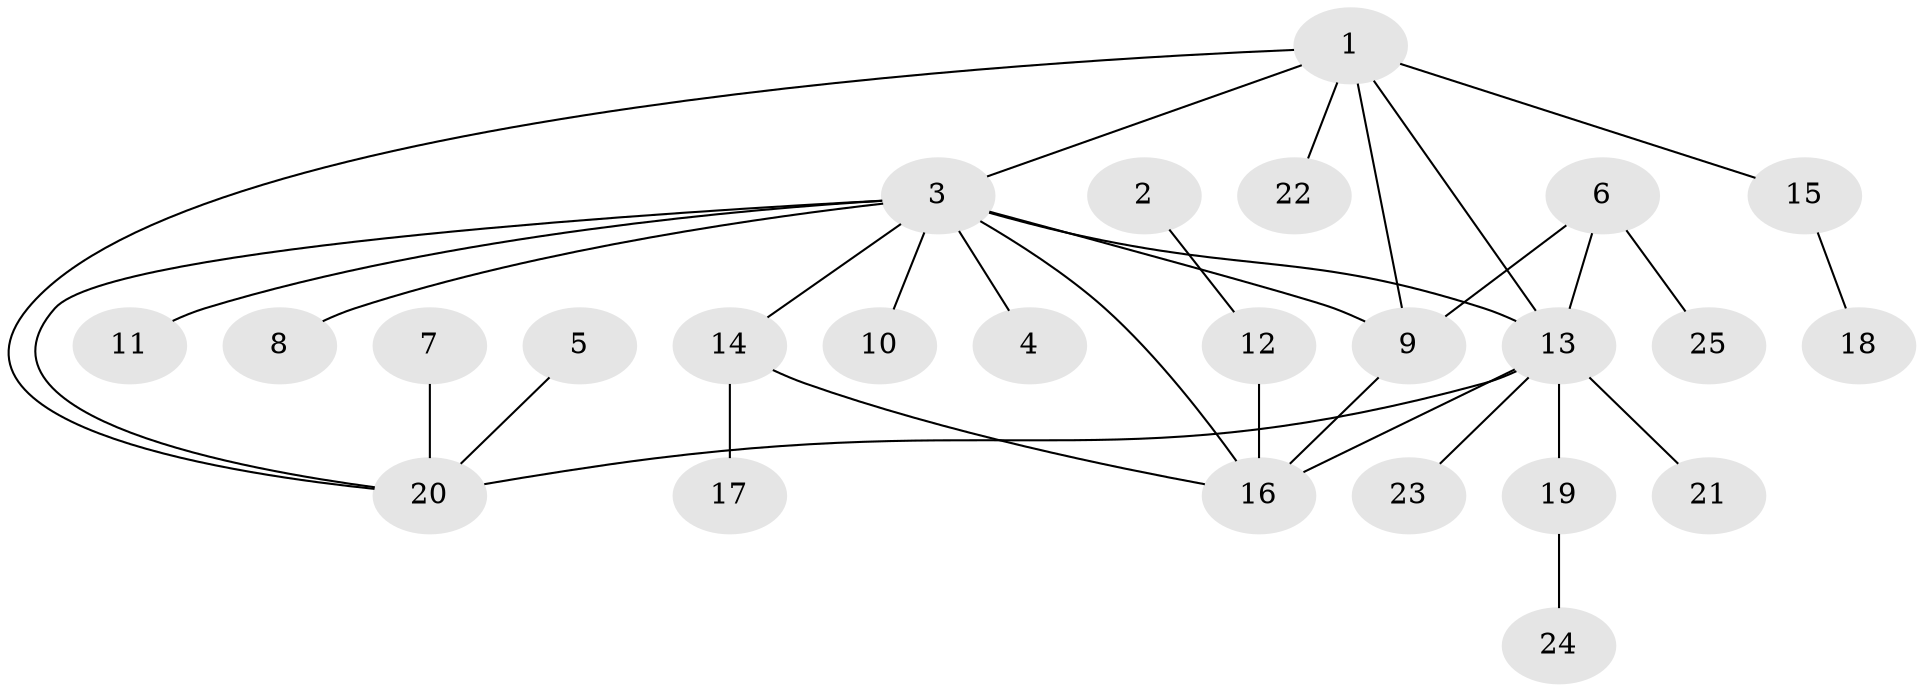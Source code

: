 // original degree distribution, {5: 0.08, 3: 0.06, 6: 0.02, 7: 0.04, 4: 0.12, 2: 0.14, 1: 0.54}
// Generated by graph-tools (version 1.1) at 2025/26/03/09/25 03:26:44]
// undirected, 25 vertices, 32 edges
graph export_dot {
graph [start="1"]
  node [color=gray90,style=filled];
  1;
  2;
  3;
  4;
  5;
  6;
  7;
  8;
  9;
  10;
  11;
  12;
  13;
  14;
  15;
  16;
  17;
  18;
  19;
  20;
  21;
  22;
  23;
  24;
  25;
  1 -- 3 [weight=1.0];
  1 -- 9 [weight=1.0];
  1 -- 13 [weight=1.0];
  1 -- 15 [weight=1.0];
  1 -- 20 [weight=1.0];
  1 -- 22 [weight=1.0];
  2 -- 12 [weight=1.0];
  3 -- 4 [weight=1.0];
  3 -- 8 [weight=1.0];
  3 -- 9 [weight=1.0];
  3 -- 10 [weight=1.0];
  3 -- 11 [weight=1.0];
  3 -- 13 [weight=1.0];
  3 -- 14 [weight=1.0];
  3 -- 16 [weight=1.0];
  3 -- 20 [weight=1.0];
  5 -- 20 [weight=1.0];
  6 -- 9 [weight=1.0];
  6 -- 13 [weight=1.0];
  6 -- 25 [weight=1.0];
  7 -- 20 [weight=1.0];
  9 -- 16 [weight=1.0];
  12 -- 16 [weight=1.0];
  13 -- 16 [weight=1.0];
  13 -- 19 [weight=1.0];
  13 -- 20 [weight=1.0];
  13 -- 21 [weight=1.0];
  13 -- 23 [weight=1.0];
  14 -- 16 [weight=1.0];
  14 -- 17 [weight=1.0];
  15 -- 18 [weight=1.0];
  19 -- 24 [weight=1.0];
}
